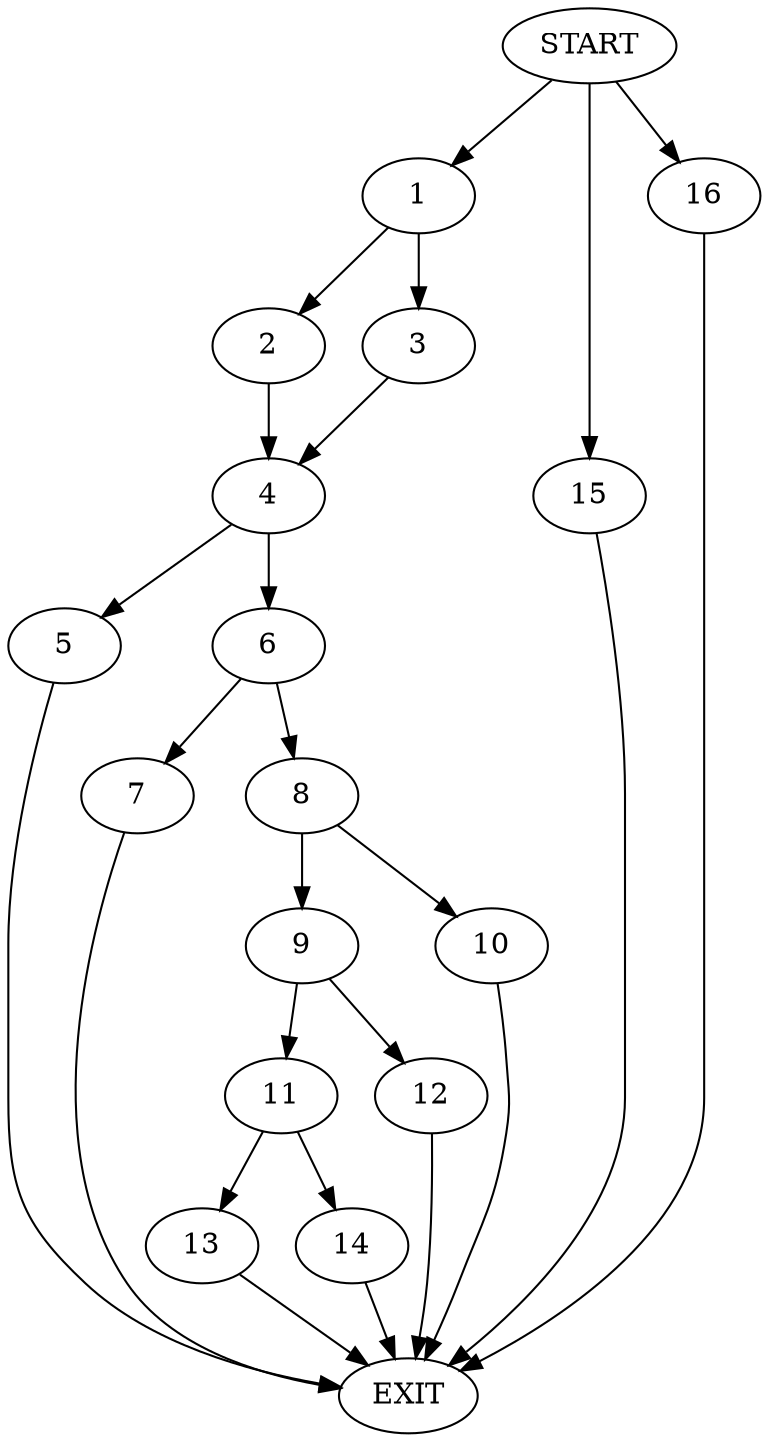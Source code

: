 digraph {
0 [label="START"]
17 [label="EXIT"]
0 -> 1
1 -> 2
1 -> 3
2 -> 4
3 -> 4
4 -> 5
4 -> 6
5 -> 17
6 -> 7
6 -> 8
7 -> 17
8 -> 9
8 -> 10
9 -> 11
9 -> 12
10 -> 17
12 -> 17
11 -> 13
11 -> 14
14 -> 17
13 -> 17
0 -> 15
15 -> 17
0 -> 16
16 -> 17
}
